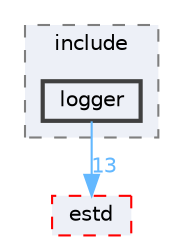 digraph "logger"
{
 // LATEX_PDF_SIZE
  bgcolor="transparent";
  edge [fontname=Helvetica,fontsize=10,labelfontname=Helvetica,labelfontsize=10];
  node [fontname=Helvetica,fontsize=10,shape=box,height=0.2,width=0.4];
  compound=true
  subgraph clusterdir_6fc20e3936be9ebcc458724f42b5530d {
    graph [ bgcolor="#edf0f7", pencolor="grey50", label="include", fontname=Helvetica,fontsize=10 style="filled,dashed", URL="dir_6fc20e3936be9ebcc458724f42b5530d.html",tooltip=""]
  dir_c77894d43a0d891dd4db7745b0e5acd3 [label="logger", fillcolor="#edf0f7", color="grey25", style="filled,bold", URL="dir_c77894d43a0d891dd4db7745b0e5acd3.html",tooltip=""];
  }
  dir_705ed472854f071e46e92f9933f4d565 [label="estd", fillcolor="#edf0f7", color="red", style="filled,dashed", URL="dir_705ed472854f071e46e92f9933f4d565.html",tooltip=""];
  dir_c77894d43a0d891dd4db7745b0e5acd3->dir_705ed472854f071e46e92f9933f4d565 [headlabel="13", labeldistance=1.5 headhref="dir_000140_000075.html" href="dir_000140_000075.html" color="steelblue1" fontcolor="steelblue1"];
}
